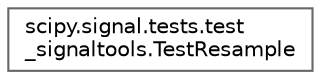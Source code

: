 digraph "Graphical Class Hierarchy"
{
 // LATEX_PDF_SIZE
  bgcolor="transparent";
  edge [fontname=Helvetica,fontsize=10,labelfontname=Helvetica,labelfontsize=10];
  node [fontname=Helvetica,fontsize=10,shape=box,height=0.2,width=0.4];
  rankdir="LR";
  Node0 [id="Node000000",label="scipy.signal.tests.test\l_signaltools.TestResample",height=0.2,width=0.4,color="grey40", fillcolor="white", style="filled",URL="$dc/d86/classscipy_1_1signal_1_1tests_1_1test__signaltools_1_1TestResample.html",tooltip=" "];
}
